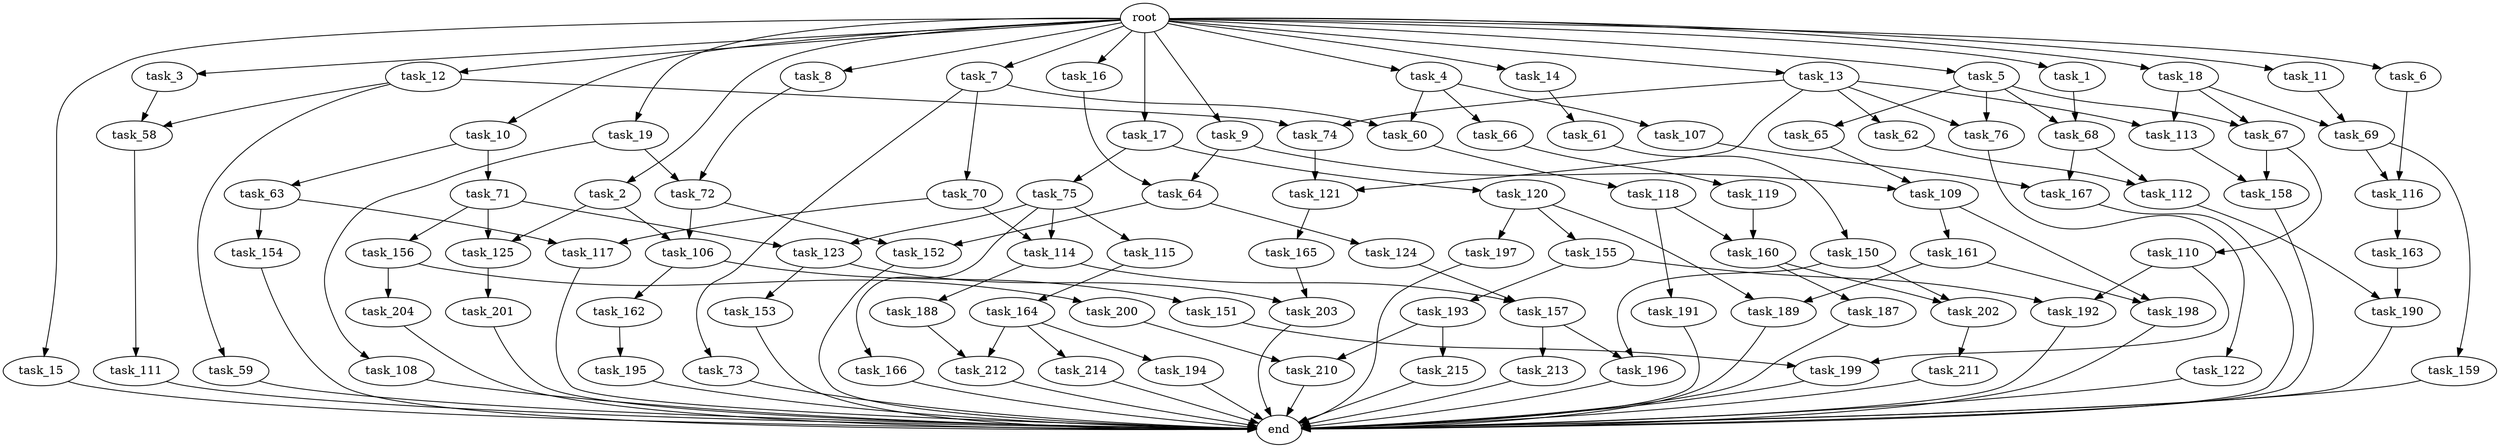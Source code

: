 digraph G {
  root [size="0.000000"];
  task_1 [size="2.048000"];
  task_2 [size="2.048000"];
  task_3 [size="2.048000"];
  task_4 [size="2.048000"];
  task_5 [size="2.048000"];
  task_6 [size="2.048000"];
  task_7 [size="2.048000"];
  task_8 [size="2.048000"];
  task_9 [size="2.048000"];
  task_10 [size="2.048000"];
  task_11 [size="2.048000"];
  task_12 [size="2.048000"];
  task_13 [size="2.048000"];
  task_14 [size="2.048000"];
  task_15 [size="2.048000"];
  task_16 [size="2.048000"];
  task_17 [size="2.048000"];
  task_18 [size="2.048000"];
  task_19 [size="2.048000"];
  task_58 [size="1529008357.376000"];
  task_59 [size="1099511627.776000"];
  task_60 [size="2817498546.176000"];
  task_61 [size="841813590.016000"];
  task_62 [size="1099511627.776000"];
  task_63 [size="1099511627.776000"];
  task_64 [size="2199023255.552000"];
  task_65 [size="154618822.656000"];
  task_66 [size="1099511627.776000"];
  task_67 [size="773094113.280000"];
  task_68 [size="223338299.392000"];
  task_69 [size="2010044694.528000"];
  task_70 [size="1717986918.400000"];
  task_71 [size="1099511627.776000"];
  task_72 [size="2336462209.024000"];
  task_73 [size="1717986918.400000"];
  task_74 [size="2199023255.552000"];
  task_75 [size="841813590.016000"];
  task_76 [size="1254130450.432000"];
  task_106 [size="1116691496.960000"];
  task_107 [size="1099511627.776000"];
  task_108 [size="1717986918.400000"];
  task_109 [size="1941325217.792000"];
  task_110 [size="1391569403.904000"];
  task_111 [size="68719476.736000"];
  task_112 [size="704374636.544000"];
  task_113 [size="1717986918.400000"];
  task_114 [size="223338299.392000"];
  task_115 [size="68719476.736000"];
  task_116 [size="910533066.752000"];
  task_117 [size="309237645.312000"];
  task_118 [size="154618822.656000"];
  task_119 [size="1717986918.400000"];
  task_120 [size="841813590.016000"];
  task_121 [size="1717986918.400000"];
  task_122 [size="429496729.600000"];
  task_123 [size="343597383.680000"];
  task_124 [size="274877906.944000"];
  task_125 [size="1116691496.960000"];
  task_150 [size="274877906.944000"];
  task_151 [size="1717986918.400000"];
  task_152 [size="549755813.888000"];
  task_153 [size="1391569403.904000"];
  task_154 [size="154618822.656000"];
  task_155 [size="1717986918.400000"];
  task_156 [size="274877906.944000"];
  task_157 [size="3435973836.800000"];
  task_158 [size="1546188226.560000"];
  task_159 [size="841813590.016000"];
  task_160 [size="1460288880.640000"];
  task_161 [size="1717986918.400000"];
  task_162 [size="1717986918.400000"];
  task_163 [size="68719476.736000"];
  task_164 [size="618475290.624000"];
  task_165 [size="274877906.944000"];
  task_166 [size="68719476.736000"];
  task_167 [size="584115552.256000"];
  task_187 [size="618475290.624000"];
  task_188 [size="1717986918.400000"];
  task_189 [size="1786706395.136000"];
  task_190 [size="687194767.360000"];
  task_191 [size="618475290.624000"];
  task_192 [size="1254130450.432000"];
  task_193 [size="154618822.656000"];
  task_194 [size="618475290.624000"];
  task_195 [size="429496729.600000"];
  task_196 [size="1116691496.960000"];
  task_197 [size="1717986918.400000"];
  task_198 [size="1786706395.136000"];
  task_199 [size="1254130450.432000"];
  task_200 [size="1099511627.776000"];
  task_201 [size="154618822.656000"];
  task_202 [size="893353197.568000"];
  task_203 [size="2010044694.528000"];
  task_204 [size="1099511627.776000"];
  task_210 [size="2559800508.416000"];
  task_211 [size="1717986918.400000"];
  task_212 [size="1236950581.248000"];
  task_213 [size="841813590.016000"];
  task_214 [size="618475290.624000"];
  task_215 [size="1717986918.400000"];
  end [size="0.000000"];

  root -> task_1 [size="1.000000"];
  root -> task_2 [size="1.000000"];
  root -> task_3 [size="1.000000"];
  root -> task_4 [size="1.000000"];
  root -> task_5 [size="1.000000"];
  root -> task_6 [size="1.000000"];
  root -> task_7 [size="1.000000"];
  root -> task_8 [size="1.000000"];
  root -> task_9 [size="1.000000"];
  root -> task_10 [size="1.000000"];
  root -> task_11 [size="1.000000"];
  root -> task_12 [size="1.000000"];
  root -> task_13 [size="1.000000"];
  root -> task_14 [size="1.000000"];
  root -> task_15 [size="1.000000"];
  root -> task_16 [size="1.000000"];
  root -> task_17 [size="1.000000"];
  root -> task_18 [size="1.000000"];
  root -> task_19 [size="1.000000"];
  task_1 -> task_68 [size="33554432.000000"];
  task_2 -> task_106 [size="411041792.000000"];
  task_2 -> task_125 [size="411041792.000000"];
  task_3 -> task_58 [size="209715200.000000"];
  task_4 -> task_60 [size="536870912.000000"];
  task_4 -> task_66 [size="536870912.000000"];
  task_4 -> task_107 [size="536870912.000000"];
  task_5 -> task_65 [size="75497472.000000"];
  task_5 -> task_67 [size="75497472.000000"];
  task_5 -> task_68 [size="75497472.000000"];
  task_5 -> task_76 [size="75497472.000000"];
  task_6 -> task_116 [size="33554432.000000"];
  task_7 -> task_60 [size="838860800.000000"];
  task_7 -> task_70 [size="838860800.000000"];
  task_7 -> task_73 [size="838860800.000000"];
  task_8 -> task_72 [size="301989888.000000"];
  task_9 -> task_64 [size="536870912.000000"];
  task_9 -> task_109 [size="536870912.000000"];
  task_10 -> task_63 [size="536870912.000000"];
  task_10 -> task_71 [size="536870912.000000"];
  task_11 -> task_69 [size="679477248.000000"];
  task_12 -> task_58 [size="536870912.000000"];
  task_12 -> task_59 [size="536870912.000000"];
  task_12 -> task_74 [size="536870912.000000"];
  task_13 -> task_62 [size="536870912.000000"];
  task_13 -> task_74 [size="536870912.000000"];
  task_13 -> task_76 [size="536870912.000000"];
  task_13 -> task_113 [size="536870912.000000"];
  task_13 -> task_121 [size="536870912.000000"];
  task_14 -> task_61 [size="411041792.000000"];
  task_15 -> end [size="1.000000"];
  task_16 -> task_64 [size="536870912.000000"];
  task_17 -> task_75 [size="411041792.000000"];
  task_17 -> task_120 [size="411041792.000000"];
  task_18 -> task_67 [size="301989888.000000"];
  task_18 -> task_69 [size="301989888.000000"];
  task_18 -> task_113 [size="301989888.000000"];
  task_19 -> task_72 [size="838860800.000000"];
  task_19 -> task_108 [size="838860800.000000"];
  task_58 -> task_111 [size="33554432.000000"];
  task_59 -> end [size="1.000000"];
  task_60 -> task_118 [size="75497472.000000"];
  task_61 -> task_150 [size="134217728.000000"];
  task_62 -> task_112 [size="134217728.000000"];
  task_63 -> task_117 [size="75497472.000000"];
  task_63 -> task_154 [size="75497472.000000"];
  task_64 -> task_124 [size="134217728.000000"];
  task_64 -> task_152 [size="134217728.000000"];
  task_65 -> task_109 [size="411041792.000000"];
  task_66 -> task_119 [size="838860800.000000"];
  task_67 -> task_110 [size="679477248.000000"];
  task_67 -> task_158 [size="679477248.000000"];
  task_68 -> task_112 [size="209715200.000000"];
  task_68 -> task_167 [size="209715200.000000"];
  task_69 -> task_116 [size="411041792.000000"];
  task_69 -> task_159 [size="411041792.000000"];
  task_70 -> task_114 [size="75497472.000000"];
  task_70 -> task_117 [size="75497472.000000"];
  task_71 -> task_123 [size="134217728.000000"];
  task_71 -> task_125 [size="134217728.000000"];
  task_71 -> task_156 [size="134217728.000000"];
  task_72 -> task_106 [size="134217728.000000"];
  task_72 -> task_152 [size="134217728.000000"];
  task_73 -> end [size="1.000000"];
  task_74 -> task_121 [size="301989888.000000"];
  task_75 -> task_114 [size="33554432.000000"];
  task_75 -> task_115 [size="33554432.000000"];
  task_75 -> task_123 [size="33554432.000000"];
  task_75 -> task_166 [size="33554432.000000"];
  task_76 -> task_122 [size="209715200.000000"];
  task_106 -> task_151 [size="838860800.000000"];
  task_106 -> task_162 [size="838860800.000000"];
  task_107 -> task_167 [size="75497472.000000"];
  task_108 -> end [size="1.000000"];
  task_109 -> task_161 [size="838860800.000000"];
  task_109 -> task_198 [size="838860800.000000"];
  task_110 -> task_192 [size="536870912.000000"];
  task_110 -> task_199 [size="536870912.000000"];
  task_111 -> end [size="1.000000"];
  task_112 -> task_190 [size="301989888.000000"];
  task_113 -> task_158 [size="75497472.000000"];
  task_114 -> task_157 [size="838860800.000000"];
  task_114 -> task_188 [size="838860800.000000"];
  task_115 -> task_164 [size="301989888.000000"];
  task_116 -> task_163 [size="33554432.000000"];
  task_117 -> end [size="1.000000"];
  task_118 -> task_160 [size="301989888.000000"];
  task_118 -> task_191 [size="301989888.000000"];
  task_119 -> task_160 [size="411041792.000000"];
  task_120 -> task_155 [size="838860800.000000"];
  task_120 -> task_189 [size="838860800.000000"];
  task_120 -> task_197 [size="838860800.000000"];
  task_121 -> task_165 [size="134217728.000000"];
  task_122 -> end [size="1.000000"];
  task_123 -> task_153 [size="679477248.000000"];
  task_123 -> task_203 [size="679477248.000000"];
  task_124 -> task_157 [size="838860800.000000"];
  task_125 -> task_201 [size="75497472.000000"];
  task_150 -> task_196 [size="134217728.000000"];
  task_150 -> task_202 [size="134217728.000000"];
  task_151 -> task_199 [size="75497472.000000"];
  task_152 -> end [size="1.000000"];
  task_153 -> end [size="1.000000"];
  task_154 -> end [size="1.000000"];
  task_155 -> task_192 [size="75497472.000000"];
  task_155 -> task_193 [size="75497472.000000"];
  task_156 -> task_200 [size="536870912.000000"];
  task_156 -> task_204 [size="536870912.000000"];
  task_157 -> task_196 [size="411041792.000000"];
  task_157 -> task_213 [size="411041792.000000"];
  task_158 -> end [size="1.000000"];
  task_159 -> end [size="1.000000"];
  task_160 -> task_187 [size="301989888.000000"];
  task_160 -> task_202 [size="301989888.000000"];
  task_161 -> task_189 [size="33554432.000000"];
  task_161 -> task_198 [size="33554432.000000"];
  task_162 -> task_195 [size="209715200.000000"];
  task_163 -> task_190 [size="33554432.000000"];
  task_164 -> task_194 [size="301989888.000000"];
  task_164 -> task_212 [size="301989888.000000"];
  task_164 -> task_214 [size="301989888.000000"];
  task_165 -> task_203 [size="301989888.000000"];
  task_166 -> end [size="1.000000"];
  task_167 -> end [size="1.000000"];
  task_187 -> end [size="1.000000"];
  task_188 -> task_212 [size="301989888.000000"];
  task_189 -> end [size="1.000000"];
  task_190 -> end [size="1.000000"];
  task_191 -> end [size="1.000000"];
  task_192 -> end [size="1.000000"];
  task_193 -> task_210 [size="838860800.000000"];
  task_193 -> task_215 [size="838860800.000000"];
  task_194 -> end [size="1.000000"];
  task_195 -> end [size="1.000000"];
  task_196 -> end [size="1.000000"];
  task_197 -> end [size="1.000000"];
  task_198 -> end [size="1.000000"];
  task_199 -> end [size="1.000000"];
  task_200 -> task_210 [size="411041792.000000"];
  task_201 -> end [size="1.000000"];
  task_202 -> task_211 [size="838860800.000000"];
  task_203 -> end [size="1.000000"];
  task_204 -> end [size="1.000000"];
  task_210 -> end [size="1.000000"];
  task_211 -> end [size="1.000000"];
  task_212 -> end [size="1.000000"];
  task_213 -> end [size="1.000000"];
  task_214 -> end [size="1.000000"];
  task_215 -> end [size="1.000000"];
}
